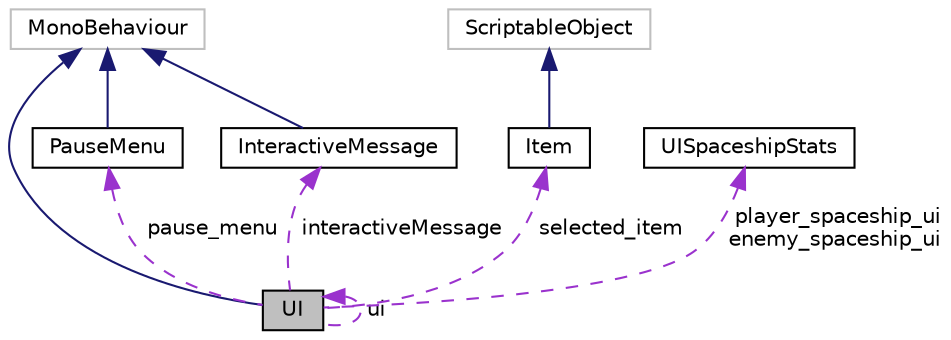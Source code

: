 digraph "UI"
{
  edge [fontname="Helvetica",fontsize="10",labelfontname="Helvetica",labelfontsize="10"];
  node [fontname="Helvetica",fontsize="10",shape=record];
  Node2 [label="UI",height=0.2,width=0.4,color="black", fillcolor="grey75", style="filled", fontcolor="black"];
  Node3 -> Node2 [dir="back",color="midnightblue",fontsize="10",style="solid",fontname="Helvetica"];
  Node3 [label="MonoBehaviour",height=0.2,width=0.4,color="grey75", fillcolor="white", style="filled"];
  Node4 -> Node2 [dir="back",color="darkorchid3",fontsize="10",style="dashed",label=" selected_item" ,fontname="Helvetica"];
  Node4 [label="Item",height=0.2,width=0.4,color="black", fillcolor="white", style="filled",URL="$class_item.html"];
  Node5 -> Node4 [dir="back",color="midnightblue",fontsize="10",style="solid",fontname="Helvetica"];
  Node5 [label="ScriptableObject",height=0.2,width=0.4,color="grey75", fillcolor="white", style="filled"];
  Node2 -> Node2 [dir="back",color="darkorchid3",fontsize="10",style="dashed",label=" ui" ,fontname="Helvetica"];
  Node6 -> Node2 [dir="back",color="darkorchid3",fontsize="10",style="dashed",label=" pause_menu" ,fontname="Helvetica"];
  Node6 [label="PauseMenu",height=0.2,width=0.4,color="black", fillcolor="white", style="filled",URL="$class_pause_menu.html"];
  Node3 -> Node6 [dir="back",color="midnightblue",fontsize="10",style="solid",fontname="Helvetica"];
  Node7 -> Node2 [dir="back",color="darkorchid3",fontsize="10",style="dashed",label=" interactiveMessage" ,fontname="Helvetica"];
  Node7 [label="InteractiveMessage",height=0.2,width=0.4,color="black", fillcolor="white", style="filled",URL="$class_interactive_message.html"];
  Node3 -> Node7 [dir="back",color="midnightblue",fontsize="10",style="solid",fontname="Helvetica"];
  Node8 -> Node2 [dir="back",color="darkorchid3",fontsize="10",style="dashed",label=" player_spaceship_ui\nenemy_spaceship_ui" ,fontname="Helvetica"];
  Node8 [label="UISpaceshipStats",height=0.2,width=0.4,color="black", fillcolor="white", style="filled",URL="$struct_u_i_spaceship_stats.html"];
}
